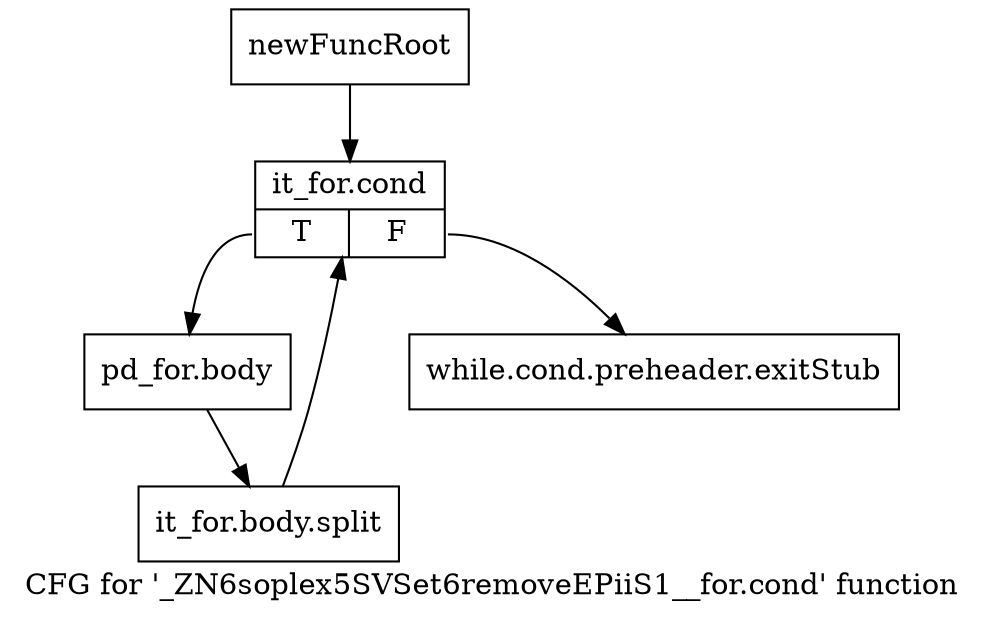 digraph "CFG for '_ZN6soplex5SVSet6removeEPiiS1__for.cond' function" {
	label="CFG for '_ZN6soplex5SVSet6removeEPiiS1__for.cond' function";

	Node0x2fa5de0 [shape=record,label="{newFuncRoot}"];
	Node0x2fa5de0 -> Node0x2fa6270;
	Node0x2fa5e30 [shape=record,label="{while.cond.preheader.exitStub}"];
	Node0x2fa6270 [shape=record,label="{it_for.cond|{<s0>T|<s1>F}}"];
	Node0x2fa6270:s0 -> Node0x2fa62c0;
	Node0x2fa6270:s1 -> Node0x2fa5e30;
	Node0x2fa62c0 [shape=record,label="{pd_for.body}"];
	Node0x2fa62c0 -> Node0x3549e30;
	Node0x3549e30 [shape=record,label="{it_for.body.split}"];
	Node0x3549e30 -> Node0x2fa6270;
}
